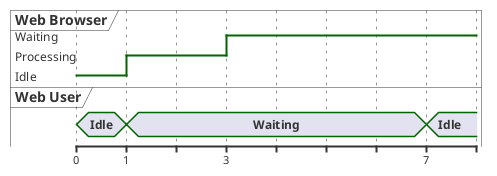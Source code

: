 @startuml
skinparam dpi 800
@startuml

                robust "Web Browser" as WB
                concise "Web User" as WU

                @0
                WU is Idle
                WB is Idle

                @1
                WU is Waiting
                WB is Processing

                @3
                WB is Waiting

                @7
                WU is Idle

            @enduml
        
@enduml
